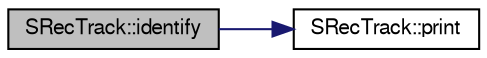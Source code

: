 digraph "SRecTrack::identify"
{
  bgcolor="transparent";
  edge [fontname="FreeSans",fontsize="10",labelfontname="FreeSans",labelfontsize="10"];
  node [fontname="FreeSans",fontsize="10",shape=record];
  rankdir="LR";
  Node1 [label="SRecTrack::identify",height=0.2,width=0.4,color="black", fillcolor="grey75", style="filled" fontcolor="black"];
  Node1 -> Node2 [color="midnightblue",fontsize="10",style="solid",fontname="FreeSans"];
  Node2 [label="SRecTrack::print",height=0.2,width=0.4,color="black",URL="$d6/db1/classSRecTrack.html#a1e63d36508064ebabd7f360348e421f8",tooltip="Debugging output. "];
}
